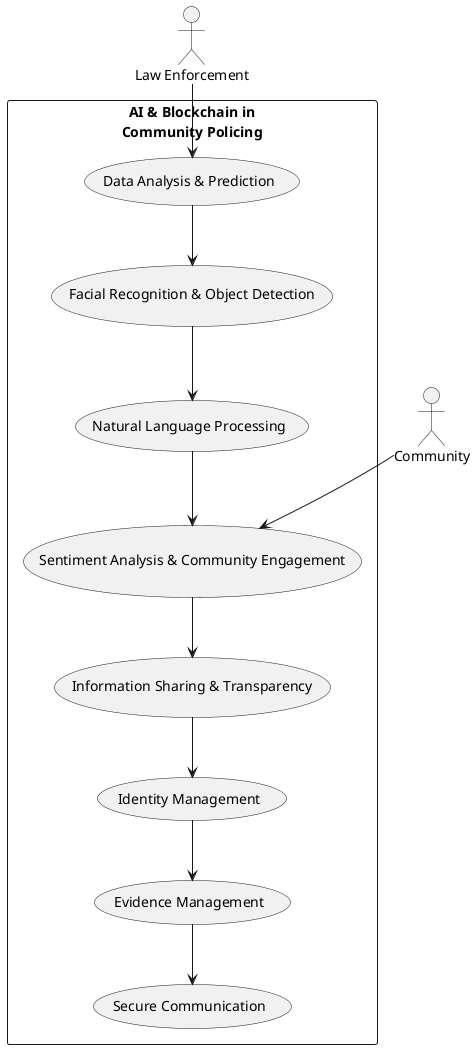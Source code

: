 @startuml

actor "Law Enforcement" as law_enforcement
actor "Community" as community

rectangle "AI & Blockchain in\nCommunity Policing" {
  (Data Analysis & Prediction) --> (Facial Recognition & Object Detection)
  (Facial Recognition & Object Detection) --> (Natural Language Processing)
  (Natural Language Processing) --> (Sentiment Analysis & Community Engagement)
  (Sentiment Analysis & Community Engagement) --> (Information Sharing & Transparency)
  (Information Sharing & Transparency) --> (Identity Management)
  (Identity Management) --> (Evidence Management)
  (Evidence Management) --> (Secure Communication)
}

law_enforcement -down-> (Data Analysis & Prediction)
community -down-> (Sentiment Analysis & Community Engagement)

@enduml
